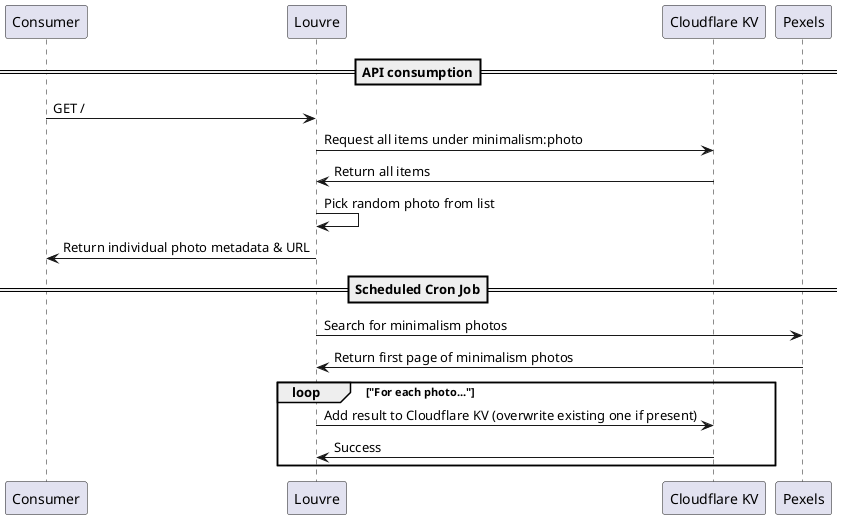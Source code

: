 @startuml
==API consumption==
Consumer -> Louvre: GET /
Louvre -> "Cloudflare KV": Request all items under minimalism:photo
Louvre <- "Cloudflare KV": Return all items
Louvre -> Louvre: Pick random photo from list 
Consumer <- Louvre: Return individual photo metadata & URL

==Scheduled Cron Job==
Louvre -> Pexels: Search for minimalism photos
Louvre <- Pexels: Return first page of minimalism photos
loop "For each photo..."
Louvre -> "Cloudflare KV": Add result to Cloudflare KV (overwrite existing one if present)
Louvre <- "Cloudflare KV": Success
end
@enduml